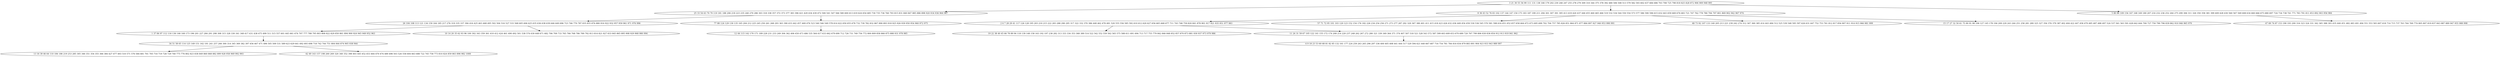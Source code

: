 digraph true_tree {
	"0" -> "1"
	"1" -> "2"
	"0" -> "3"
	"3" -> "4"
	"0" -> "5"
	"2" -> "6"
	"5" -> "7"
	"2" -> "8"
	"3" -> "9"
	"4" -> "10"
	"3" -> "11"
	"1" -> "12"
	"6" -> "13"
	"3" -> "14"
	"13" -> "15"
	"4" -> "16"
	"12" -> "17"
	"13" -> "18"
	"16" -> "19"
	"0" [label="3 21 30 55 56 99 111 131 138 166 179 202 230 246 247 255 278 279 309 310 344 375 378 392 480 506 508 513 579 582 593 602 637 684 686 703 708 725 798 818 825 828 872 906 909 948 995"];
	"1" [label="25 33 54 63 70 79 119 181 188 206 218 223 235 240 270 286 303 318 338 357 372 373 377 383 396 421 429 434 439 472 500 541 547 566 580 600 613 619 624 654 685 730 735 736 760 793 815 831 840 847 885 886 898 920 934 936 964 987"];
	"2" [label="26 104 108 113 121 134 159 164 185 217 276 319 335 337 394 416 425 463 468 495 502 504 516 527 533 568 605 606 625 635 636 638 639 646 649 696 723 746 770 787 835 855 876 880 916 922 932 957 959 961 971 976 996"];
	"3" [label="8 36 43 52 76 83 102 137 144 147 150 175 183 187 199 211 294 301 307 391 395 413 419 420 437 446 455 460 465 466 519 532 534 544 550 554 573 577 586 590 596 615 632 643 659 669 676 683 721 747 762 778 780 794 797 801 869 902 942 967 974"];
	"4" [label="2 6 7 28 29 41 117 126 128 195 203 210 215 222 283 288 290 295 317 322 332 370 386 448 462 478 481 520 555 556 585 592 610 612 620 627 656 665 668 677 711 743 748 759 820 841 878 901 917 921 935 951 977 983"];
	"5" [label="5 80 86 109 156 167 168 169 180 207 216 232 236 252 264 275 299 306 311 326 350 358 381 399 409 428 430 560 567 569 608 634 660 666 675 680 697 724 734 738 741 771 783 791 811 853 892 903 956 984"];
	"6" [label="1 37 84 97 112 116 136 146 160 173 196 201 227 284 291 298 308 315 328 330 341 348 417 431 438 475 499 511 515 557 601 645 661 674 707 777 788 795 803 808 822 829 850 861 894 900 924 945 949 952 963"];
	"7" [label="47 69 74 87 153 190 193 200 316 323 324 331 342 365 388 393 435 440 451 482 483 491 494 551 553 583 607 618 714 715 737 763 764 769 774 805 807 819 837 843 887 889 947 955 988 998"];
	"8" [label="10 14 20 35 62 93 96 100 302 343 359 361 410 412 424 461 490 492 501 538 574 630 648 671 682 706 709 733 765 766 768 786 789 792 813 814 821 827 833 845 865 895 908 929 968 980 994"];
	"9" [label="57 71 72 95 101 103 120 123 152 154 176 182 226 234 254 256 271 273 277 287 292 329 367 380 401 411 415 418 423 426 432 436 449 454 459 530 536 545 570 581 598 616 651 652 657 658 664 672 673 695 699 702 704 757 785 826 851 864 871 877 884 897 927 940 953 990 991"];
	"10" [label="19 22 38 40 45 66 78 89 94 118 139 148 158 163 192 197 238 282 313 333 334 353 368 389 514 522 542 552 559 562 565 575 588 611 691 694 713 717 755 779 842 846 848 852 857 870 873 881 930 937 973 979 986"];
	"11" [label="48 73 92 107 133 140 205 213 221 239 242 274 312 347 360 385 414 443 484 512 525 539 548 595 597 626 631 647 752 753 761 812 817 856 907 911 914 915 966 981 999"];
	"12" [label="77 88 124 129 130 135 165 204 212 225 245 250 261 268 293 363 390 433 442 457 469 476 523 540 546 549 578 614 622 650 655 678 732 739 782 832 867 890 893 918 925 926 939 950 954 960 972 975"];
	"13" [label="34 51 58 65 114 125 149 151 162 191 241 257 266 300 314 345 369 382 397 456 467 471 496 505 509 531 589 623 629 641 692 693 698 718 742 744 751 804 844 874 905 938 944"];
	"14" [label="15 17 27 32 50 61 75 90 91 98 106 127 145 178 194 209 229 243 244 251 258 281 289 325 327 356 376 379 387 402 404 422 447 458 479 485 487 488 497 524 537 561 563 591 628 642 644 700 727 750 790 796 839 862 910 946 965 970"];
	"15" [label="13 16 39 46 64 110 184 186 219 253 285 305 346 351 354 355 366 384 427 477 493 510 571 576 584 681 701 705 710 719 728 729 740 775 776 802 823 838 849 860 868 882 899 928 958 969 992 993"];
	"16" [label="11 24 31 59 67 105 122 141 155 172 174 208 214 220 237 248 262 267 272 280 321 339 349 364 371 374 407 507 518 521 528 543 572 587 599 603 609 653 670 689 720 767 799 806 830 836 854 912 913 919 941 962"];
	"17" [label="12 44 115 142 170 171 189 228 231 233 249 304 362 406 450 473 486 535 564 617 633 662 679 690 712 726 731 749 756 772 800 809 858 866 875 888 931 978 985"];
	"18" [label="42 49 143 157 198 260 269 320 340 352 398 403 445 452 453 464 470 474 489 498 503 526 558 604 663 688 722 745 758 773 810 824 859 863 896 982 1000"];
	"19" [label="4 9 18 23 53 60 68 81 82 85 132 161 177 224 259 263 265 296 297 336 400 405 408 441 444 517 529 594 621 640 667 687 716 754 781 784 816 834 879 883 891 904 923 933 943 989 997"];
}
